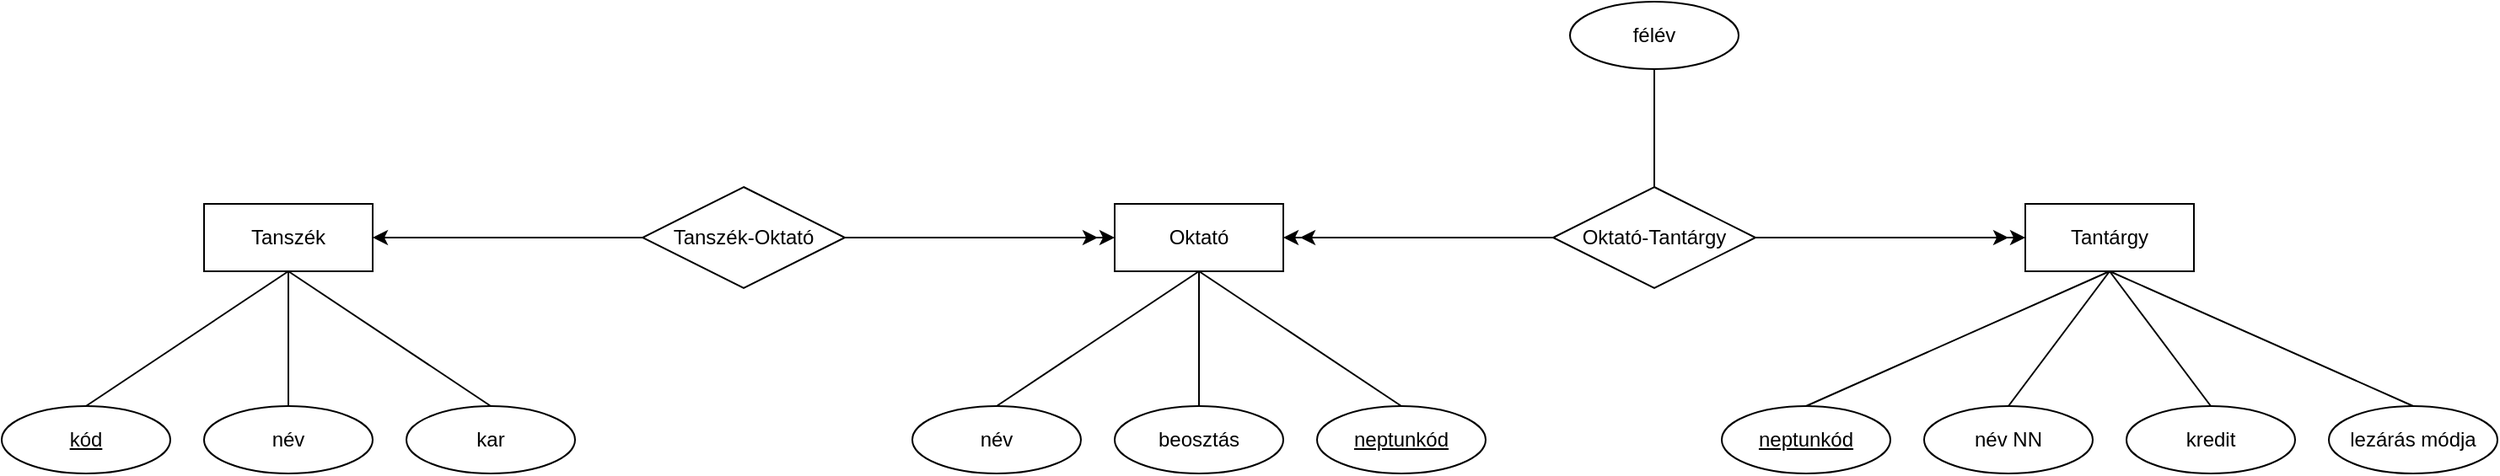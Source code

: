 <mxfile version="20.5.1" type="device"><diagram id="R2lEEEUBdFMjLlhIrx00" name="Page-1"><mxGraphModel dx="2530" dy="952" grid="1" gridSize="10" guides="1" tooltips="1" connect="1" arrows="1" fold="1" page="0" pageScale="1" pageWidth="850" pageHeight="1100" math="0" shadow="0" extFonts="Permanent Marker^https://fonts.googleapis.com/css?family=Permanent+Marker"><root><mxCell id="0"/><mxCell id="1" parent="0"/><mxCell id="RD1zOImNZWDOkX_LfDJZ-1" value="Oktató" style="whiteSpace=wrap;html=1;align=center;" parent="1" vertex="1"><mxGeometry x="150" y="440" width="100" height="40" as="geometry"/></mxCell><mxCell id="RD1zOImNZWDOkX_LfDJZ-2" value="Tantárgy" style="whiteSpace=wrap;html=1;align=center;" parent="1" vertex="1"><mxGeometry x="690" y="440" width="100" height="40" as="geometry"/></mxCell><mxCell id="RD1zOImNZWDOkX_LfDJZ-4" value="Tanszék" style="whiteSpace=wrap;html=1;align=center;" parent="1" vertex="1"><mxGeometry x="-390" y="440" width="100" height="40" as="geometry"/></mxCell><mxCell id="RD1zOImNZWDOkX_LfDJZ-5" value="Tanszék-Oktató" style="shape=rhombus;perimeter=rhombusPerimeter;whiteSpace=wrap;html=1;align=center;" parent="1" vertex="1"><mxGeometry x="-130" y="430" width="120" height="60" as="geometry"/></mxCell><mxCell id="RD1zOImNZWDOkX_LfDJZ-11" value="név" style="ellipse;whiteSpace=wrap;html=1;align=center;" parent="1" vertex="1"><mxGeometry x="-390" y="560" width="100" height="40" as="geometry"/></mxCell><mxCell id="RD1zOImNZWDOkX_LfDJZ-12" value="kar" style="ellipse;whiteSpace=wrap;html=1;align=center;" parent="1" vertex="1"><mxGeometry x="-270" y="560" width="100" height="40" as="geometry"/></mxCell><mxCell id="RD1zOImNZWDOkX_LfDJZ-13" value="kód" style="ellipse;whiteSpace=wrap;html=1;align=center;fontStyle=4;" parent="1" vertex="1"><mxGeometry x="-510" y="560" width="100" height="40" as="geometry"/></mxCell><mxCell id="RD1zOImNZWDOkX_LfDJZ-14" value="név" style="ellipse;whiteSpace=wrap;html=1;align=center;" parent="1" vertex="1"><mxGeometry x="30" y="560" width="100" height="40" as="geometry"/></mxCell><mxCell id="RD1zOImNZWDOkX_LfDJZ-15" value="beosztás" style="ellipse;whiteSpace=wrap;html=1;align=center;" parent="1" vertex="1"><mxGeometry x="150" y="560" width="100" height="40" as="geometry"/></mxCell><mxCell id="RD1zOImNZWDOkX_LfDJZ-18" value="neptunkód" style="ellipse;whiteSpace=wrap;html=1;align=center;fontStyle=4;" parent="1" vertex="1"><mxGeometry x="270" y="560" width="100" height="40" as="geometry"/></mxCell><mxCell id="RD1zOImNZWDOkX_LfDJZ-26" value="neptunkód" style="ellipse;whiteSpace=wrap;html=1;align=center;fontStyle=4;" parent="1" vertex="1"><mxGeometry x="510" y="560" width="100" height="40" as="geometry"/></mxCell><mxCell id="RD1zOImNZWDOkX_LfDJZ-27" value="név NN" style="ellipse;whiteSpace=wrap;html=1;align=center;" parent="1" vertex="1"><mxGeometry x="630" y="560" width="100" height="40" as="geometry"/></mxCell><mxCell id="RD1zOImNZWDOkX_LfDJZ-28" value="kredit" style="ellipse;whiteSpace=wrap;html=1;align=center;" parent="1" vertex="1"><mxGeometry x="750" y="560" width="100" height="40" as="geometry"/></mxCell><mxCell id="RD1zOImNZWDOkX_LfDJZ-29" value="lezárás módja" style="ellipse;whiteSpace=wrap;html=1;align=center;" parent="1" vertex="1"><mxGeometry x="870" y="560" width="100" height="40" as="geometry"/></mxCell><mxCell id="RD1zOImNZWDOkX_LfDJZ-40" value="félév" style="ellipse;whiteSpace=wrap;html=1;align=center;" parent="1" vertex="1"><mxGeometry x="420" y="320" width="100" height="40" as="geometry"/></mxCell><mxCell id="RD1zOImNZWDOkX_LfDJZ-41" value="" style="endArrow=none;html=1;rounded=0;exitX=0.5;exitY=1;exitDx=0;exitDy=0;entryX=0.5;entryY=0;entryDx=0;entryDy=0;" parent="1" source="RD1zOImNZWDOkX_LfDJZ-40" target="RD1zOImNZWDOkX_LfDJZ-47" edge="1"><mxGeometry relative="1" as="geometry"><mxPoint x="340" y="310" as="sourcePoint"/><mxPoint x="420" y="370" as="targetPoint"/></mxGeometry></mxCell><mxCell id="RD1zOImNZWDOkX_LfDJZ-47" value="Oktató-Tantárgy" style="shape=rhombus;perimeter=rhombusPerimeter;whiteSpace=wrap;html=1;align=center;" parent="1" vertex="1"><mxGeometry x="410" y="430" width="120" height="60" as="geometry"/></mxCell><mxCell id="uNlATlYnI4EvpcRKt9Me-2" value="" style="endArrow=none;html=1;rounded=0;exitX=0.5;exitY=1;exitDx=0;exitDy=0;entryX=0.5;entryY=0;entryDx=0;entryDy=0;" edge="1" parent="1" source="RD1zOImNZWDOkX_LfDJZ-4" target="RD1zOImNZWDOkX_LfDJZ-13"><mxGeometry width="50" height="50" relative="1" as="geometry"><mxPoint x="-300" y="530" as="sourcePoint"/><mxPoint x="-250" y="480" as="targetPoint"/></mxGeometry></mxCell><mxCell id="uNlATlYnI4EvpcRKt9Me-3" value="" style="endArrow=none;html=1;rounded=0;exitX=0.5;exitY=1;exitDx=0;exitDy=0;entryX=0.5;entryY=0;entryDx=0;entryDy=0;" edge="1" parent="1" source="RD1zOImNZWDOkX_LfDJZ-4" target="RD1zOImNZWDOkX_LfDJZ-11"><mxGeometry width="50" height="50" relative="1" as="geometry"><mxPoint x="-300" y="530" as="sourcePoint"/><mxPoint x="-250" y="480" as="targetPoint"/></mxGeometry></mxCell><mxCell id="uNlATlYnI4EvpcRKt9Me-4" value="" style="endArrow=none;html=1;rounded=0;entryX=0.5;entryY=1;entryDx=0;entryDy=0;exitX=0.5;exitY=0;exitDx=0;exitDy=0;" edge="1" parent="1" source="RD1zOImNZWDOkX_LfDJZ-12" target="RD1zOImNZWDOkX_LfDJZ-4"><mxGeometry width="50" height="50" relative="1" as="geometry"><mxPoint x="-300" y="530" as="sourcePoint"/><mxPoint x="-250" y="480" as="targetPoint"/></mxGeometry></mxCell><mxCell id="uNlATlYnI4EvpcRKt9Me-5" value="" style="endArrow=classic;html=1;rounded=0;exitX=0;exitY=0.5;exitDx=0;exitDy=0;entryX=1;entryY=0.5;entryDx=0;entryDy=0;" edge="1" parent="1" source="RD1zOImNZWDOkX_LfDJZ-5" target="RD1zOImNZWDOkX_LfDJZ-4"><mxGeometry width="50" height="50" relative="1" as="geometry"><mxPoint x="10" y="530" as="sourcePoint"/><mxPoint x="60" y="480" as="targetPoint"/></mxGeometry></mxCell><mxCell id="uNlATlYnI4EvpcRKt9Me-6" value="" style="endArrow=classic;html=1;rounded=0;exitX=1;exitY=0.5;exitDx=0;exitDy=0;entryX=0;entryY=0.5;entryDx=0;entryDy=0;" edge="1" parent="1" source="RD1zOImNZWDOkX_LfDJZ-5" target="RD1zOImNZWDOkX_LfDJZ-1"><mxGeometry width="50" height="50" relative="1" as="geometry"><mxPoint x="130" y="530" as="sourcePoint"/><mxPoint x="180" y="480" as="targetPoint"/></mxGeometry></mxCell><mxCell id="uNlATlYnI4EvpcRKt9Me-7" value="" style="endArrow=classic;html=1;rounded=0;exitX=1;exitY=0.5;exitDx=0;exitDy=0;" edge="1" parent="1" source="RD1zOImNZWDOkX_LfDJZ-5"><mxGeometry width="50" height="50" relative="1" as="geometry"><mxPoint x="130" y="530" as="sourcePoint"/><mxPoint x="140" y="460" as="targetPoint"/></mxGeometry></mxCell><mxCell id="uNlATlYnI4EvpcRKt9Me-8" value="" style="endArrow=classic;html=1;rounded=0;exitX=0;exitY=0.5;exitDx=0;exitDy=0;entryX=1;entryY=0.5;entryDx=0;entryDy=0;" edge="1" parent="1" source="RD1zOImNZWDOkX_LfDJZ-47" target="RD1zOImNZWDOkX_LfDJZ-1"><mxGeometry width="50" height="50" relative="1" as="geometry"><mxPoint x="390" y="530" as="sourcePoint"/><mxPoint x="440" y="480" as="targetPoint"/></mxGeometry></mxCell><mxCell id="uNlATlYnI4EvpcRKt9Me-9" value="" style="endArrow=classic;html=1;rounded=0;exitX=0;exitY=0.5;exitDx=0;exitDy=0;" edge="1" parent="1" source="RD1zOImNZWDOkX_LfDJZ-47"><mxGeometry width="50" height="50" relative="1" as="geometry"><mxPoint x="390" y="530" as="sourcePoint"/><mxPoint x="260" y="460" as="targetPoint"/></mxGeometry></mxCell><mxCell id="uNlATlYnI4EvpcRKt9Me-10" value="" style="endArrow=none;html=1;rounded=0;exitX=0.5;exitY=1;exitDx=0;exitDy=0;entryX=0.5;entryY=0;entryDx=0;entryDy=0;" edge="1" parent="1" source="RD1zOImNZWDOkX_LfDJZ-1" target="RD1zOImNZWDOkX_LfDJZ-15"><mxGeometry width="50" height="50" relative="1" as="geometry"><mxPoint x="390" y="530" as="sourcePoint"/><mxPoint x="440" y="480" as="targetPoint"/></mxGeometry></mxCell><mxCell id="uNlATlYnI4EvpcRKt9Me-11" value="" style="endArrow=none;html=1;rounded=0;exitX=0.5;exitY=1;exitDx=0;exitDy=0;entryX=0.5;entryY=0;entryDx=0;entryDy=0;" edge="1" parent="1" source="RD1zOImNZWDOkX_LfDJZ-1" target="RD1zOImNZWDOkX_LfDJZ-18"><mxGeometry width="50" height="50" relative="1" as="geometry"><mxPoint x="390" y="530" as="sourcePoint"/><mxPoint x="440" y="480" as="targetPoint"/></mxGeometry></mxCell><mxCell id="uNlATlYnI4EvpcRKt9Me-12" value="" style="endArrow=none;html=1;rounded=0;exitX=0.5;exitY=1;exitDx=0;exitDy=0;entryX=0.5;entryY=0;entryDx=0;entryDy=0;" edge="1" parent="1" source="RD1zOImNZWDOkX_LfDJZ-1" target="RD1zOImNZWDOkX_LfDJZ-14"><mxGeometry width="50" height="50" relative="1" as="geometry"><mxPoint x="390" y="530" as="sourcePoint"/><mxPoint x="440" y="480" as="targetPoint"/></mxGeometry></mxCell><mxCell id="uNlATlYnI4EvpcRKt9Me-13" value="" style="endArrow=classic;html=1;rounded=0;exitX=1;exitY=0.5;exitDx=0;exitDy=0;entryX=0;entryY=0.5;entryDx=0;entryDy=0;" edge="1" parent="1" source="RD1zOImNZWDOkX_LfDJZ-47" target="RD1zOImNZWDOkX_LfDJZ-2"><mxGeometry width="50" height="50" relative="1" as="geometry"><mxPoint x="680" y="530" as="sourcePoint"/><mxPoint x="730" y="480" as="targetPoint"/></mxGeometry></mxCell><mxCell id="uNlATlYnI4EvpcRKt9Me-14" value="" style="endArrow=classic;html=1;rounded=0;exitX=1;exitY=0.5;exitDx=0;exitDy=0;" edge="1" parent="1" source="RD1zOImNZWDOkX_LfDJZ-47"><mxGeometry width="50" height="50" relative="1" as="geometry"><mxPoint x="680" y="530" as="sourcePoint"/><mxPoint x="680" y="460" as="targetPoint"/></mxGeometry></mxCell><mxCell id="uNlATlYnI4EvpcRKt9Me-15" value="" style="endArrow=none;html=1;rounded=0;exitX=0.5;exitY=0;exitDx=0;exitDy=0;entryX=0.5;entryY=1;entryDx=0;entryDy=0;" edge="1" parent="1" source="RD1zOImNZWDOkX_LfDJZ-26" target="RD1zOImNZWDOkX_LfDJZ-2"><mxGeometry width="50" height="50" relative="1" as="geometry"><mxPoint x="680" y="530" as="sourcePoint"/><mxPoint x="730" y="480" as="targetPoint"/></mxGeometry></mxCell><mxCell id="uNlATlYnI4EvpcRKt9Me-16" value="" style="endArrow=none;html=1;rounded=0;entryX=0.5;entryY=1;entryDx=0;entryDy=0;exitX=0.5;exitY=0;exitDx=0;exitDy=0;" edge="1" parent="1" source="RD1zOImNZWDOkX_LfDJZ-27" target="RD1zOImNZWDOkX_LfDJZ-2"><mxGeometry width="50" height="50" relative="1" as="geometry"><mxPoint x="680" y="530" as="sourcePoint"/><mxPoint x="730" y="480" as="targetPoint"/></mxGeometry></mxCell><mxCell id="uNlATlYnI4EvpcRKt9Me-17" value="" style="endArrow=none;html=1;rounded=0;entryX=0.5;entryY=1;entryDx=0;entryDy=0;exitX=0.5;exitY=0;exitDx=0;exitDy=0;" edge="1" parent="1" source="RD1zOImNZWDOkX_LfDJZ-28" target="RD1zOImNZWDOkX_LfDJZ-2"><mxGeometry width="50" height="50" relative="1" as="geometry"><mxPoint x="680" y="530" as="sourcePoint"/><mxPoint x="730" y="480" as="targetPoint"/></mxGeometry></mxCell><mxCell id="uNlATlYnI4EvpcRKt9Me-18" value="" style="endArrow=none;html=1;rounded=0;exitX=0.5;exitY=0;exitDx=0;exitDy=0;entryX=0.5;entryY=1;entryDx=0;entryDy=0;" edge="1" parent="1" source="RD1zOImNZWDOkX_LfDJZ-29" target="RD1zOImNZWDOkX_LfDJZ-2"><mxGeometry width="50" height="50" relative="1" as="geometry"><mxPoint x="680" y="530" as="sourcePoint"/><mxPoint x="730" y="480" as="targetPoint"/></mxGeometry></mxCell></root></mxGraphModel></diagram></mxfile>